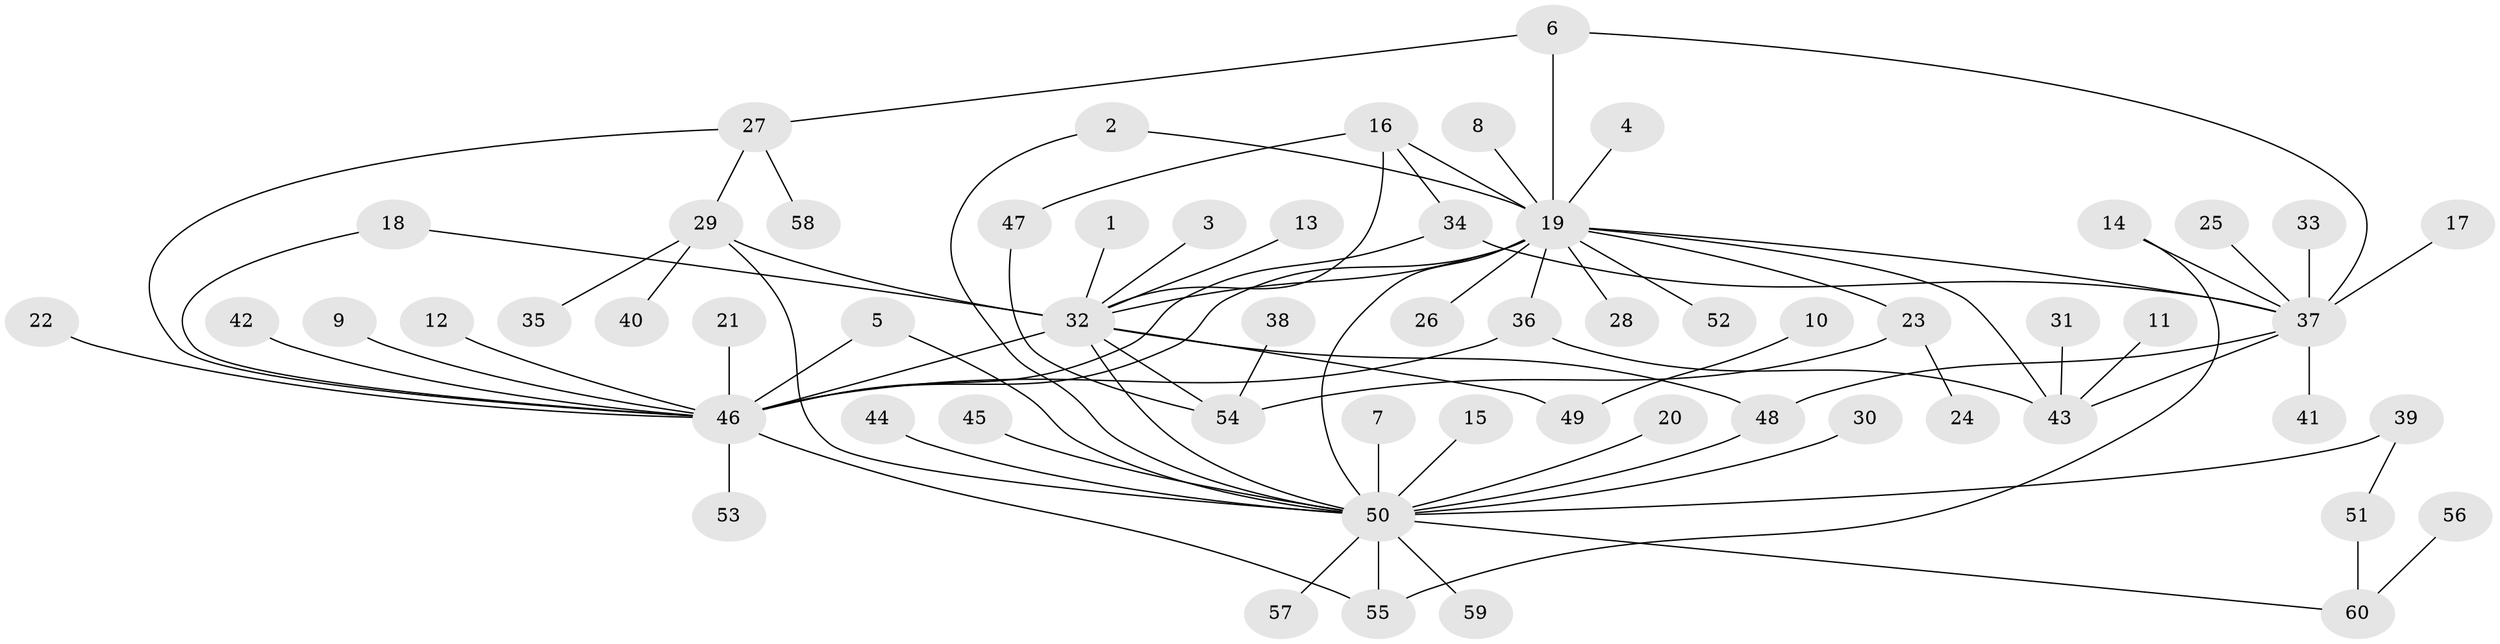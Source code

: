 // original degree distribution, {4: 0.05982905982905983, 17: 0.008547008547008548, 5: 0.02564102564102564, 3: 0.06837606837606838, 14: 0.008547008547008548, 10: 0.008547008547008548, 16: 0.008547008547008548, 1: 0.47863247863247865, 2: 0.27350427350427353, 9: 0.008547008547008548, 8: 0.017094017094017096, 6: 0.02564102564102564, 7: 0.008547008547008548}
// Generated by graph-tools (version 1.1) at 2025/49/03/09/25 03:49:47]
// undirected, 60 vertices, 81 edges
graph export_dot {
graph [start="1"]
  node [color=gray90,style=filled];
  1;
  2;
  3;
  4;
  5;
  6;
  7;
  8;
  9;
  10;
  11;
  12;
  13;
  14;
  15;
  16;
  17;
  18;
  19;
  20;
  21;
  22;
  23;
  24;
  25;
  26;
  27;
  28;
  29;
  30;
  31;
  32;
  33;
  34;
  35;
  36;
  37;
  38;
  39;
  40;
  41;
  42;
  43;
  44;
  45;
  46;
  47;
  48;
  49;
  50;
  51;
  52;
  53;
  54;
  55;
  56;
  57;
  58;
  59;
  60;
  1 -- 32 [weight=1.0];
  2 -- 19 [weight=1.0];
  2 -- 50 [weight=1.0];
  3 -- 32 [weight=1.0];
  4 -- 19 [weight=1.0];
  5 -- 46 [weight=1.0];
  5 -- 50 [weight=1.0];
  6 -- 19 [weight=1.0];
  6 -- 27 [weight=1.0];
  6 -- 37 [weight=1.0];
  7 -- 50 [weight=1.0];
  8 -- 19 [weight=1.0];
  9 -- 46 [weight=1.0];
  10 -- 49 [weight=1.0];
  11 -- 43 [weight=1.0];
  12 -- 46 [weight=1.0];
  13 -- 32 [weight=1.0];
  14 -- 37 [weight=1.0];
  14 -- 55 [weight=1.0];
  15 -- 50 [weight=1.0];
  16 -- 19 [weight=1.0];
  16 -- 32 [weight=1.0];
  16 -- 34 [weight=1.0];
  16 -- 47 [weight=1.0];
  17 -- 37 [weight=1.0];
  18 -- 32 [weight=1.0];
  18 -- 46 [weight=1.0];
  19 -- 23 [weight=2.0];
  19 -- 26 [weight=1.0];
  19 -- 28 [weight=1.0];
  19 -- 32 [weight=1.0];
  19 -- 36 [weight=2.0];
  19 -- 37 [weight=1.0];
  19 -- 43 [weight=2.0];
  19 -- 46 [weight=1.0];
  19 -- 50 [weight=1.0];
  19 -- 52 [weight=1.0];
  20 -- 50 [weight=1.0];
  21 -- 46 [weight=1.0];
  22 -- 46 [weight=1.0];
  23 -- 24 [weight=1.0];
  23 -- 54 [weight=1.0];
  25 -- 37 [weight=1.0];
  27 -- 29 [weight=1.0];
  27 -- 46 [weight=1.0];
  27 -- 58 [weight=1.0];
  29 -- 32 [weight=1.0];
  29 -- 35 [weight=1.0];
  29 -- 40 [weight=1.0];
  29 -- 50 [weight=1.0];
  30 -- 50 [weight=1.0];
  31 -- 43 [weight=1.0];
  32 -- 46 [weight=1.0];
  32 -- 48 [weight=1.0];
  32 -- 49 [weight=1.0];
  32 -- 50 [weight=1.0];
  32 -- 54 [weight=1.0];
  33 -- 37 [weight=1.0];
  34 -- 37 [weight=1.0];
  34 -- 46 [weight=1.0];
  36 -- 43 [weight=1.0];
  36 -- 46 [weight=2.0];
  37 -- 41 [weight=1.0];
  37 -- 43 [weight=1.0];
  37 -- 48 [weight=1.0];
  38 -- 54 [weight=1.0];
  39 -- 50 [weight=2.0];
  39 -- 51 [weight=1.0];
  42 -- 46 [weight=1.0];
  44 -- 50 [weight=1.0];
  45 -- 50 [weight=1.0];
  46 -- 53 [weight=1.0];
  46 -- 55 [weight=1.0];
  47 -- 54 [weight=1.0];
  48 -- 50 [weight=1.0];
  50 -- 55 [weight=1.0];
  50 -- 57 [weight=1.0];
  50 -- 59 [weight=1.0];
  50 -- 60 [weight=1.0];
  51 -- 60 [weight=1.0];
  56 -- 60 [weight=1.0];
}
